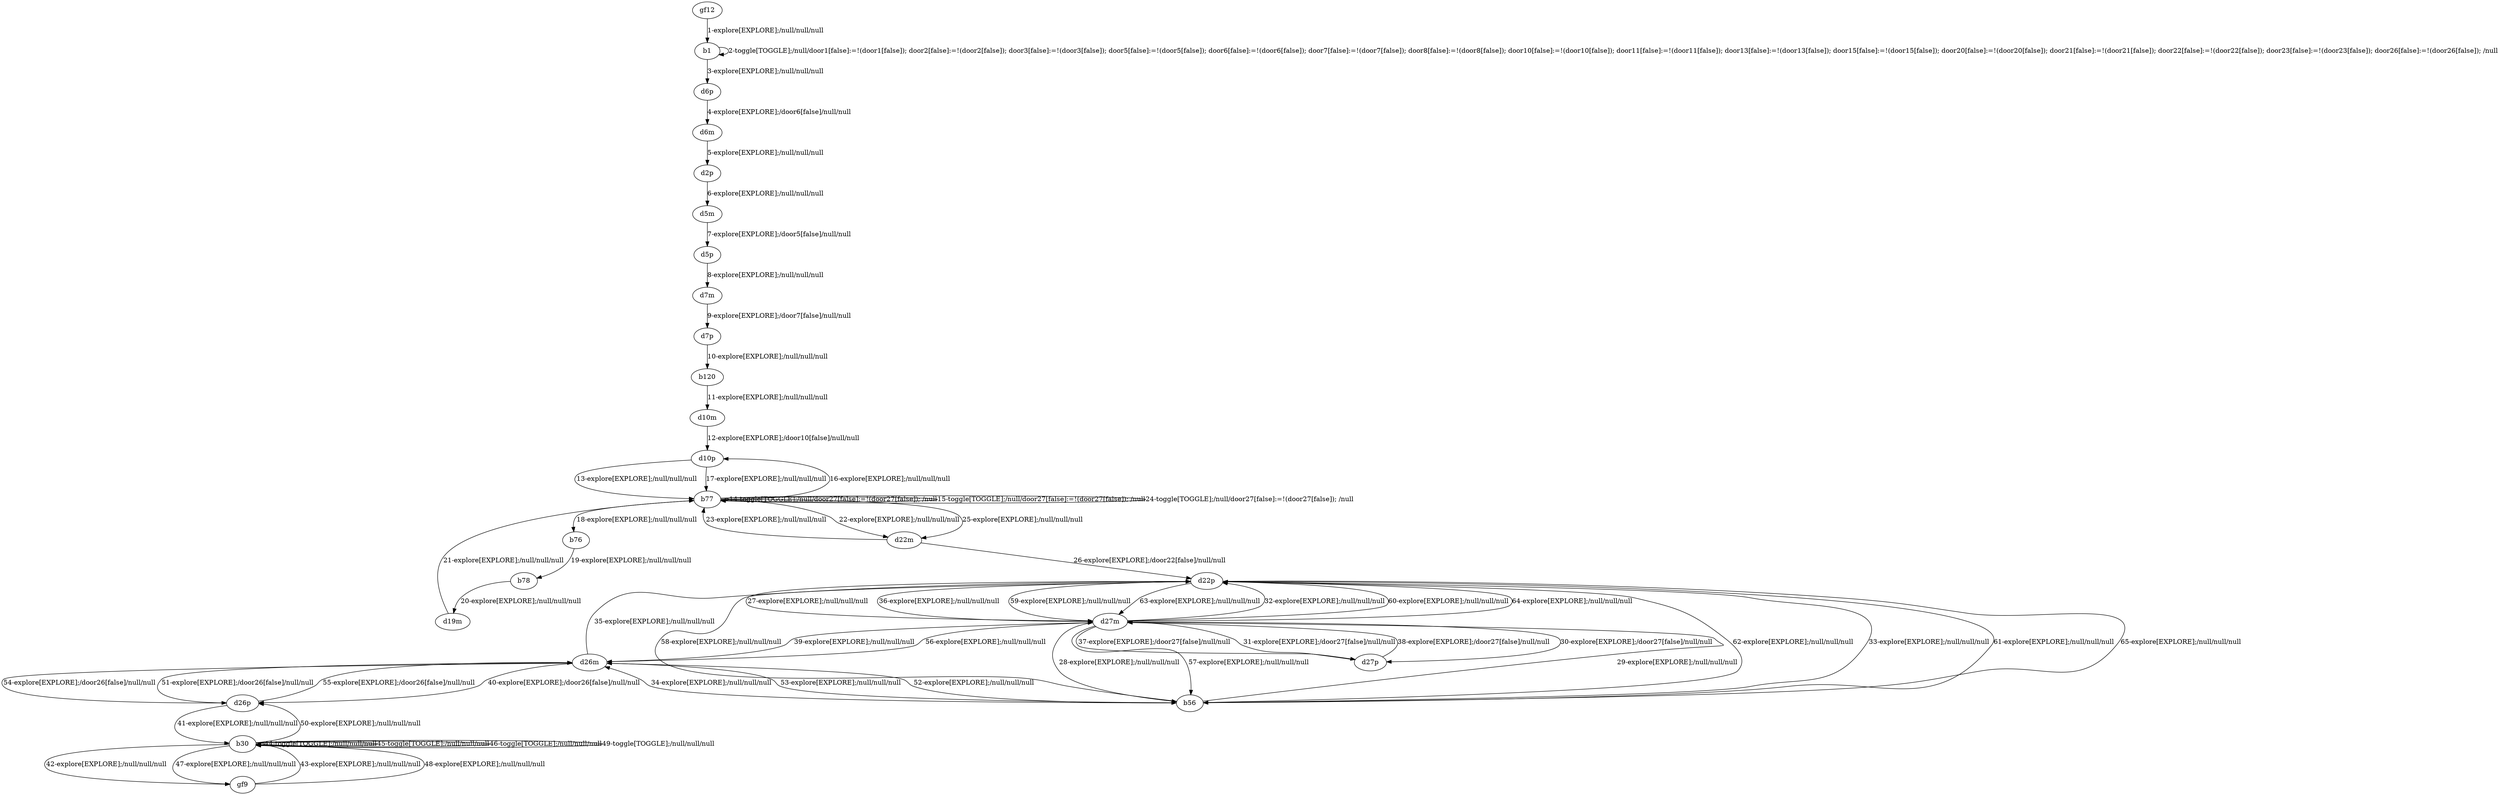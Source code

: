 # Total number of goals covered by this test: 7
# b30 --> d26p
# gf9 --> b30
# d26m --> d26p
# b30 --> gf9
# d26p --> b30
# b30 --> b30
# d26p --> d26m

digraph g {
"gf12" -> "b1" [label = "1-explore[EXPLORE];/null/null/null"];
"b1" -> "b1" [label = "2-toggle[TOGGLE];/null/door1[false]:=!(door1[false]); door2[false]:=!(door2[false]); door3[false]:=!(door3[false]); door5[false]:=!(door5[false]); door6[false]:=!(door6[false]); door7[false]:=!(door7[false]); door8[false]:=!(door8[false]); door10[false]:=!(door10[false]); door11[false]:=!(door11[false]); door13[false]:=!(door13[false]); door15[false]:=!(door15[false]); door20[false]:=!(door20[false]); door21[false]:=!(door21[false]); door22[false]:=!(door22[false]); door23[false]:=!(door23[false]); door26[false]:=!(door26[false]); /null"];
"b1" -> "d6p" [label = "3-explore[EXPLORE];/null/null/null"];
"d6p" -> "d6m" [label = "4-explore[EXPLORE];/door6[false]/null/null"];
"d6m" -> "d2p" [label = "5-explore[EXPLORE];/null/null/null"];
"d2p" -> "d5m" [label = "6-explore[EXPLORE];/null/null/null"];
"d5m" -> "d5p" [label = "7-explore[EXPLORE];/door5[false]/null/null"];
"d5p" -> "d7m" [label = "8-explore[EXPLORE];/null/null/null"];
"d7m" -> "d7p" [label = "9-explore[EXPLORE];/door7[false]/null/null"];
"d7p" -> "b120" [label = "10-explore[EXPLORE];/null/null/null"];
"b120" -> "d10m" [label = "11-explore[EXPLORE];/null/null/null"];
"d10m" -> "d10p" [label = "12-explore[EXPLORE];/door10[false]/null/null"];
"d10p" -> "b77" [label = "13-explore[EXPLORE];/null/null/null"];
"b77" -> "b77" [label = "14-toggle[TOGGLE];/null/door27[false]:=!(door27[false]); /null"];
"b77" -> "b77" [label = "15-toggle[TOGGLE];/null/door27[false]:=!(door27[false]); /null"];
"b77" -> "d10p" [label = "16-explore[EXPLORE];/null/null/null"];
"d10p" -> "b77" [label = "17-explore[EXPLORE];/null/null/null"];
"b77" -> "b76" [label = "18-explore[EXPLORE];/null/null/null"];
"b76" -> "b78" [label = "19-explore[EXPLORE];/null/null/null"];
"b78" -> "d19m" [label = "20-explore[EXPLORE];/null/null/null"];
"d19m" -> "b77" [label = "21-explore[EXPLORE];/null/null/null"];
"b77" -> "d22m" [label = "22-explore[EXPLORE];/null/null/null"];
"d22m" -> "b77" [label = "23-explore[EXPLORE];/null/null/null"];
"b77" -> "b77" [label = "24-toggle[TOGGLE];/null/door27[false]:=!(door27[false]); /null"];
"b77" -> "d22m" [label = "25-explore[EXPLORE];/null/null/null"];
"d22m" -> "d22p" [label = "26-explore[EXPLORE];/door22[false]/null/null"];
"d22p" -> "d27m" [label = "27-explore[EXPLORE];/null/null/null"];
"d27m" -> "b56" [label = "28-explore[EXPLORE];/null/null/null"];
"b56" -> "d27m" [label = "29-explore[EXPLORE];/null/null/null"];
"d27m" -> "d27p" [label = "30-explore[EXPLORE];/door27[false]/null/null"];
"d27p" -> "d27m" [label = "31-explore[EXPLORE];/door27[false]/null/null"];
"d27m" -> "d22p" [label = "32-explore[EXPLORE];/null/null/null"];
"d22p" -> "b56" [label = "33-explore[EXPLORE];/null/null/null"];
"b56" -> "d26m" [label = "34-explore[EXPLORE];/null/null/null"];
"d26m" -> "d22p" [label = "35-explore[EXPLORE];/null/null/null"];
"d22p" -> "d27m" [label = "36-explore[EXPLORE];/null/null/null"];
"d27m" -> "d27p" [label = "37-explore[EXPLORE];/door27[false]/null/null"];
"d27p" -> "d27m" [label = "38-explore[EXPLORE];/door27[false]/null/null"];
"d27m" -> "d26m" [label = "39-explore[EXPLORE];/null/null/null"];
"d26m" -> "d26p" [label = "40-explore[EXPLORE];/door26[false]/null/null"];
"d26p" -> "b30" [label = "41-explore[EXPLORE];/null/null/null"];
"b30" -> "gf9" [label = "42-explore[EXPLORE];/null/null/null"];
"gf9" -> "b30" [label = "43-explore[EXPLORE];/null/null/null"];
"b30" -> "b30" [label = "44-toggle[TOGGLE];/null/null/null"];
"b30" -> "b30" [label = "45-toggle[TOGGLE];/null/null/null"];
"b30" -> "b30" [label = "46-toggle[TOGGLE];/null/null/null"];
"b30" -> "gf9" [label = "47-explore[EXPLORE];/null/null/null"];
"gf9" -> "b30" [label = "48-explore[EXPLORE];/null/null/null"];
"b30" -> "b30" [label = "49-toggle[TOGGLE];/null/null/null"];
"b30" -> "d26p" [label = "50-explore[EXPLORE];/null/null/null"];
"d26p" -> "d26m" [label = "51-explore[EXPLORE];/door26[false]/null/null"];
"d26m" -> "b56" [label = "52-explore[EXPLORE];/null/null/null"];
"b56" -> "d26m" [label = "53-explore[EXPLORE];/null/null/null"];
"d26m" -> "d26p" [label = "54-explore[EXPLORE];/door26[false]/null/null"];
"d26p" -> "d26m" [label = "55-explore[EXPLORE];/door26[false]/null/null"];
"d26m" -> "d27m" [label = "56-explore[EXPLORE];/null/null/null"];
"d27m" -> "b56" [label = "57-explore[EXPLORE];/null/null/null"];
"b56" -> "d22p" [label = "58-explore[EXPLORE];/null/null/null"];
"d22p" -> "d27m" [label = "59-explore[EXPLORE];/null/null/null"];
"d27m" -> "d22p" [label = "60-explore[EXPLORE];/null/null/null"];
"d22p" -> "b56" [label = "61-explore[EXPLORE];/null/null/null"];
"b56" -> "d22p" [label = "62-explore[EXPLORE];/null/null/null"];
"d22p" -> "d27m" [label = "63-explore[EXPLORE];/null/null/null"];
"d27m" -> "d22p" [label = "64-explore[EXPLORE];/null/null/null"];
"d22p" -> "b56" [label = "65-explore[EXPLORE];/null/null/null"];
}